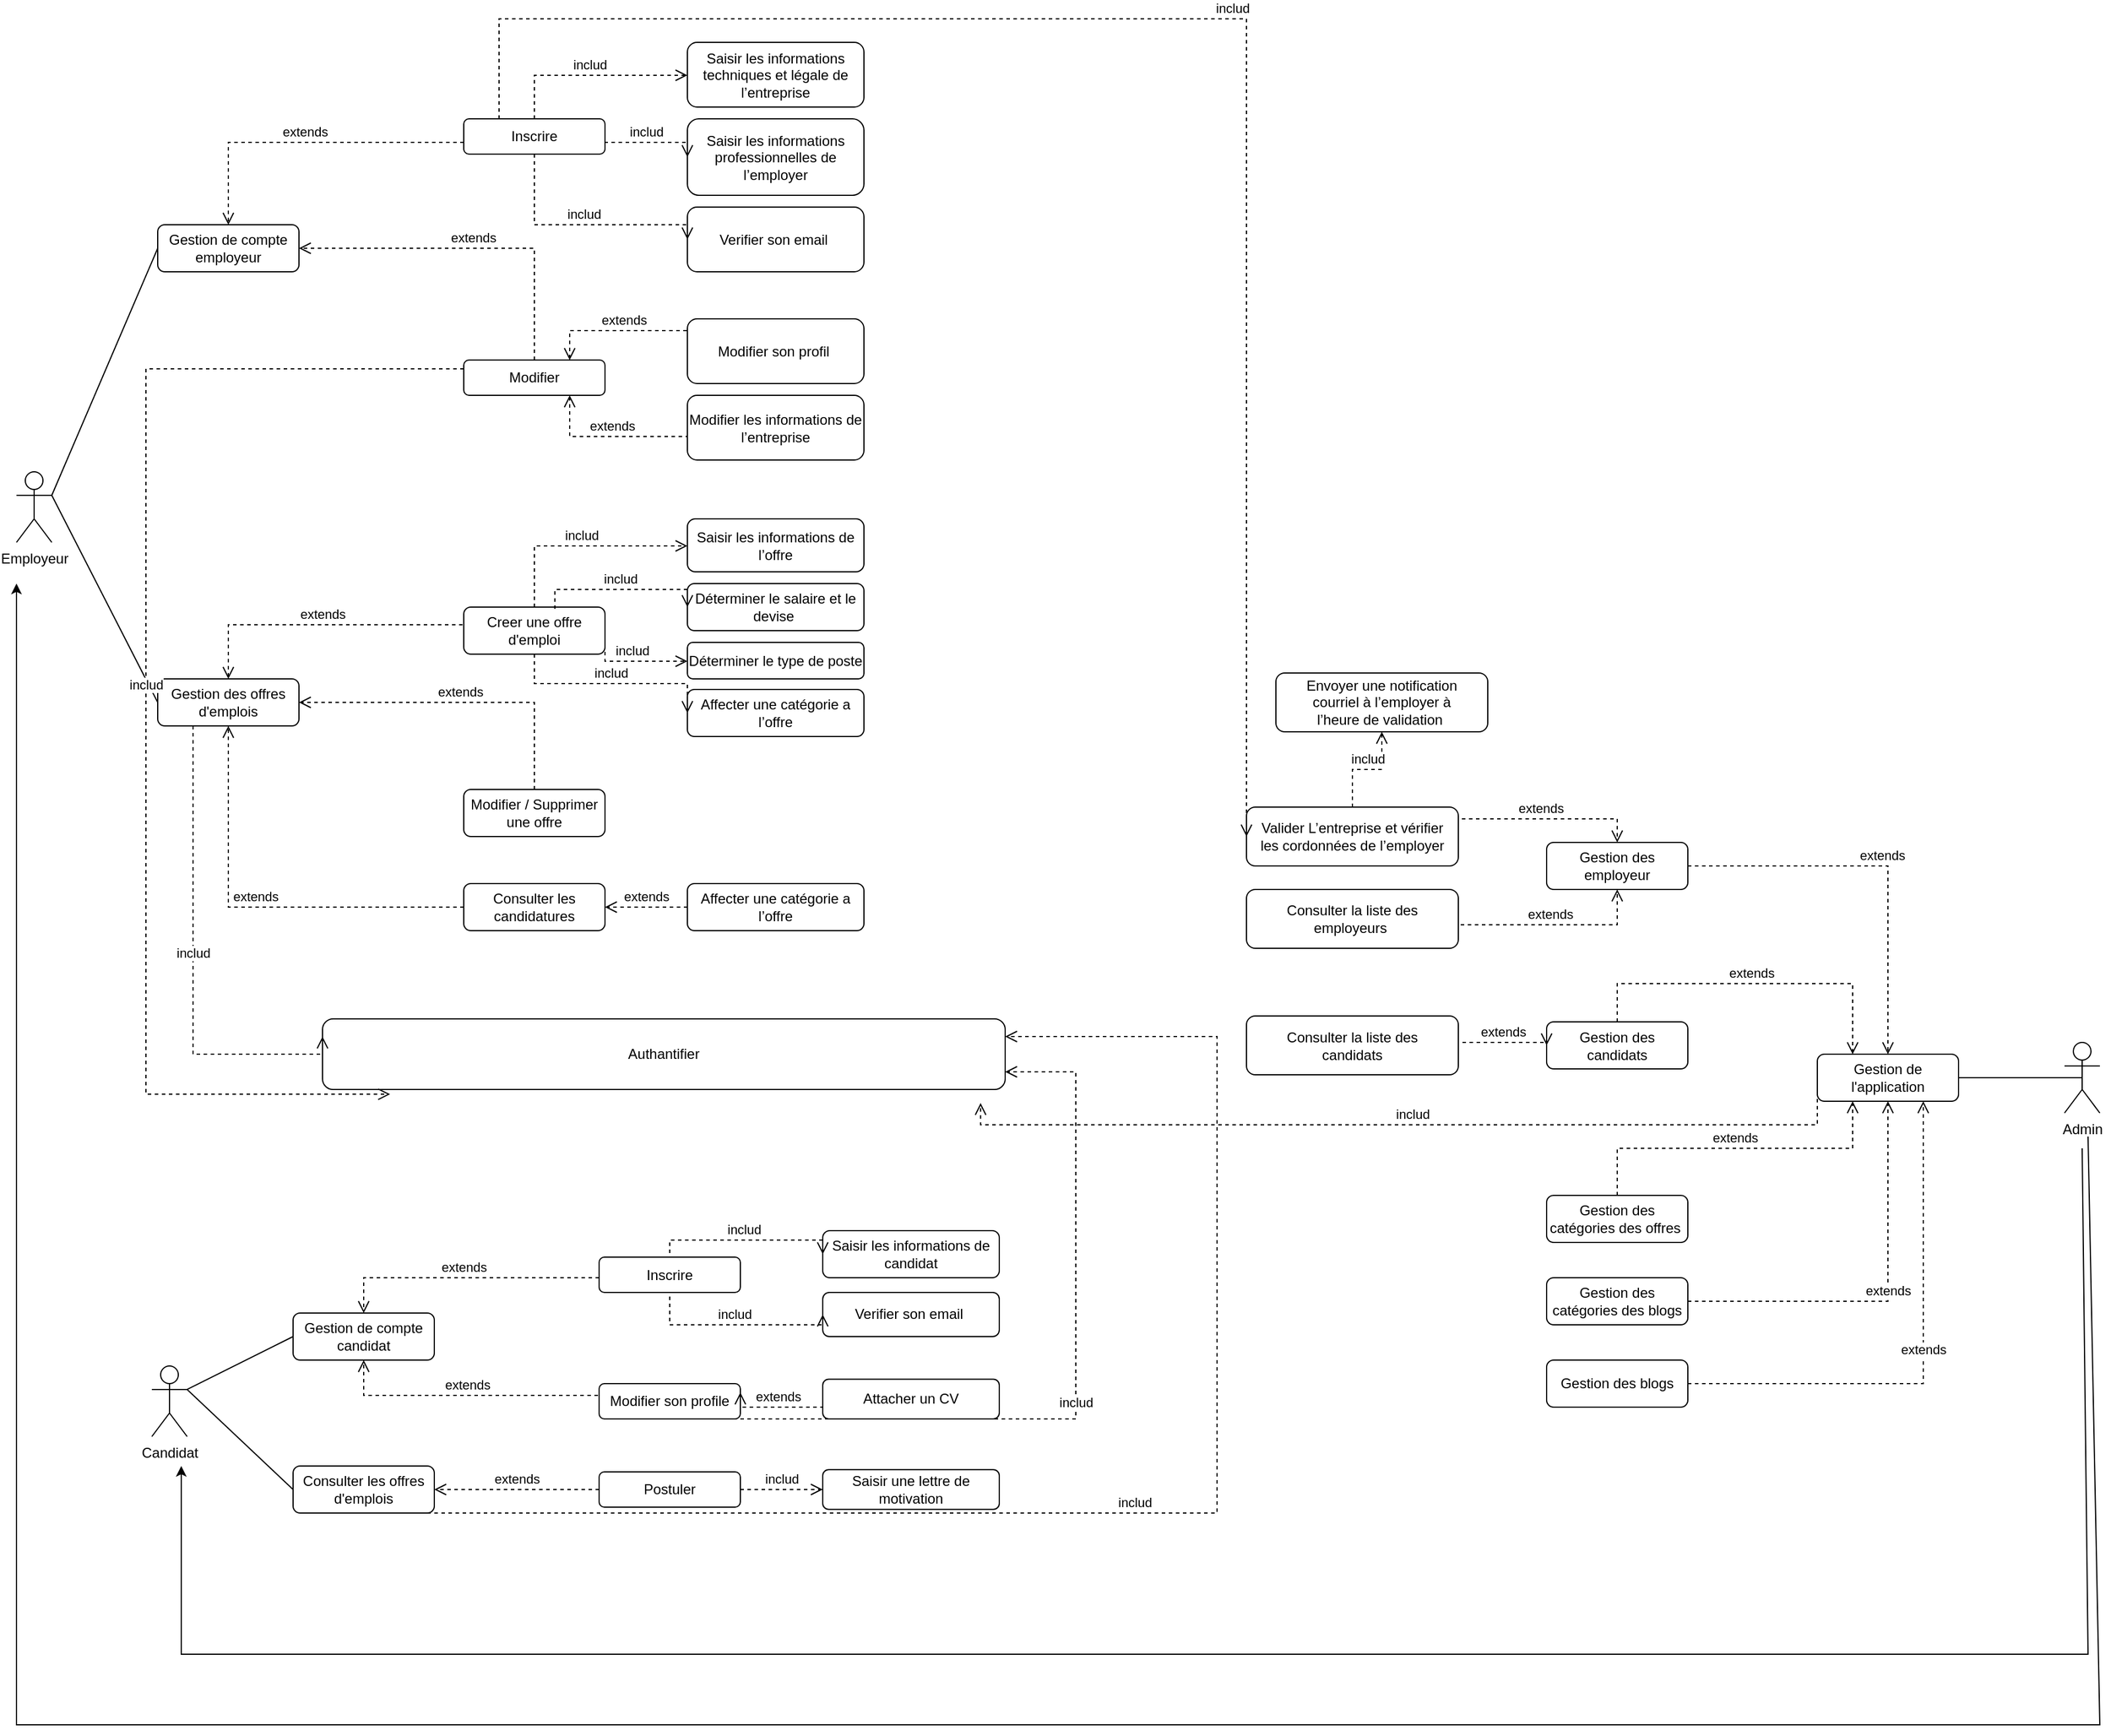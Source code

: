 <mxfile version="21.1.2" type="device">
  <diagram name="Page-1" id="ds5AEwxgpSpcmCygQ6wh">
    <mxGraphModel dx="3475" dy="1573" grid="1" gridSize="10" guides="1" tooltips="1" connect="1" arrows="1" fold="1" page="1" pageScale="1" pageWidth="850" pageHeight="1100" math="0" shadow="0">
      <root>
        <mxCell id="0" />
        <mxCell id="1" parent="0" />
        <mxCell id="ctpqW6RR7XRs9QMeQwGN-1" value="Employeur&lt;br&gt;" style="shape=umlActor;verticalLabelPosition=bottom;verticalAlign=top;html=1;outlineConnect=0;" vertex="1" parent="1">
          <mxGeometry x="-50" y="415" width="30" height="60" as="geometry" />
        </mxCell>
        <mxCell id="ctpqW6RR7XRs9QMeQwGN-5" value="Saisir les informations &lt;br/&gt;techniques et légale de &lt;br/&gt;l’entreprise" style="rounded=1;whiteSpace=wrap;html=1;" vertex="1" parent="1">
          <mxGeometry x="520" y="50" width="150" height="55" as="geometry" />
        </mxCell>
        <mxCell id="ctpqW6RR7XRs9QMeQwGN-6" value="Saisir les informations &lt;br/&gt;professionnelles de l’employer" style="rounded=1;whiteSpace=wrap;html=1;" vertex="1" parent="1">
          <mxGeometry x="520" y="115" width="150" height="65" as="geometry" />
        </mxCell>
        <mxCell id="ctpqW6RR7XRs9QMeQwGN-7" value="Verifier son email&amp;nbsp;" style="rounded=1;whiteSpace=wrap;html=1;" vertex="1" parent="1">
          <mxGeometry x="520" y="190" width="150" height="55" as="geometry" />
        </mxCell>
        <mxCell id="ctpqW6RR7XRs9QMeQwGN-8" value="Creer une offre d&#39;emploi" style="rounded=1;whiteSpace=wrap;html=1;" vertex="1" parent="1">
          <mxGeometry x="330" y="530" width="120" height="40" as="geometry" />
        </mxCell>
        <mxCell id="ctpqW6RR7XRs9QMeQwGN-9" value="Gestion de compte employeur" style="rounded=1;whiteSpace=wrap;html=1;" vertex="1" parent="1">
          <mxGeometry x="70" y="205" width="120" height="40" as="geometry" />
        </mxCell>
        <mxCell id="ctpqW6RR7XRs9QMeQwGN-10" value="Modifier son profil&amp;nbsp;" style="rounded=1;whiteSpace=wrap;html=1;" vertex="1" parent="1">
          <mxGeometry x="520" y="285" width="150" height="55" as="geometry" />
        </mxCell>
        <mxCell id="ctpqW6RR7XRs9QMeQwGN-11" value="Modifier les informations de &lt;br/&gt;l’entreprise" style="rounded=1;whiteSpace=wrap;html=1;" vertex="1" parent="1">
          <mxGeometry x="520" y="350" width="150" height="55" as="geometry" />
        </mxCell>
        <mxCell id="ctpqW6RR7XRs9QMeQwGN-12" value="Saisir les informations de &lt;br/&gt;l’offre" style="rounded=1;whiteSpace=wrap;html=1;" vertex="1" parent="1">
          <mxGeometry x="520" y="455" width="150" height="45" as="geometry" />
        </mxCell>
        <mxCell id="ctpqW6RR7XRs9QMeQwGN-13" value="Déterminer le salaire et le &lt;br/&gt;devise&amp;nbsp;" style="rounded=1;whiteSpace=wrap;html=1;" vertex="1" parent="1">
          <mxGeometry x="520" y="510" width="150" height="40" as="geometry" />
        </mxCell>
        <mxCell id="ctpqW6RR7XRs9QMeQwGN-14" value="Déterminer le type de poste" style="rounded=1;whiteSpace=wrap;html=1;" vertex="1" parent="1">
          <mxGeometry x="520" y="560" width="150" height="31" as="geometry" />
        </mxCell>
        <mxCell id="ctpqW6RR7XRs9QMeQwGN-15" value="Affecter une catégorie a l’offre" style="rounded=1;whiteSpace=wrap;html=1;" vertex="1" parent="1">
          <mxGeometry x="520" y="600" width="150" height="40" as="geometry" />
        </mxCell>
        <mxCell id="ctpqW6RR7XRs9QMeQwGN-17" value="Modifier / Supprimer une offre" style="rounded=1;whiteSpace=wrap;html=1;" vertex="1" parent="1">
          <mxGeometry x="330" y="685" width="120" height="40" as="geometry" />
        </mxCell>
        <mxCell id="ctpqW6RR7XRs9QMeQwGN-20" value="Modifier" style="rounded=1;whiteSpace=wrap;html=1;" vertex="1" parent="1">
          <mxGeometry x="330" y="320" width="120" height="30" as="geometry" />
        </mxCell>
        <mxCell id="ctpqW6RR7XRs9QMeQwGN-22" value="Gestion des offres d&#39;emplois" style="rounded=1;whiteSpace=wrap;html=1;" vertex="1" parent="1">
          <mxGeometry x="70" y="591" width="120" height="40" as="geometry" />
        </mxCell>
        <mxCell id="ctpqW6RR7XRs9QMeQwGN-23" value="Consulter les candidatures" style="rounded=1;whiteSpace=wrap;html=1;" vertex="1" parent="1">
          <mxGeometry x="330" y="765" width="120" height="40" as="geometry" />
        </mxCell>
        <mxCell id="ctpqW6RR7XRs9QMeQwGN-24" value="Affecter une catégorie a l’offre" style="rounded=1;whiteSpace=wrap;html=1;" vertex="1" parent="1">
          <mxGeometry x="520" y="765" width="150" height="40" as="geometry" />
        </mxCell>
        <mxCell id="ctpqW6RR7XRs9QMeQwGN-25" value="extends" style="html=1;verticalAlign=bottom;endArrow=open;dashed=1;endSize=8;edgeStyle=elbowEdgeStyle;elbow=vertical;curved=0;rounded=0;exitX=0;exitY=0.5;exitDx=0;exitDy=0;entryX=0.5;entryY=0;entryDx=0;entryDy=0;" edge="1" parent="1" target="ctpqW6RR7XRs9QMeQwGN-9">
          <mxGeometry relative="1" as="geometry">
            <mxPoint x="330.0" y="135" as="sourcePoint" />
            <mxPoint x="200" y="215.43" as="targetPoint" />
            <Array as="points">
              <mxPoint x="260" y="135" />
            </Array>
          </mxGeometry>
        </mxCell>
        <mxCell id="ctpqW6RR7XRs9QMeQwGN-26" value="extends" style="html=1;verticalAlign=bottom;endArrow=open;dashed=1;endSize=8;edgeStyle=elbowEdgeStyle;elbow=vertical;curved=0;rounded=0;exitX=0.5;exitY=0;exitDx=0;exitDy=0;entryX=1;entryY=0.5;entryDx=0;entryDy=0;" edge="1" parent="1" source="ctpqW6RR7XRs9QMeQwGN-20" target="ctpqW6RR7XRs9QMeQwGN-9">
          <mxGeometry relative="1" as="geometry">
            <mxPoint x="340" y="145" as="sourcePoint" />
            <mxPoint x="140" y="215" as="targetPoint" />
            <Array as="points">
              <mxPoint x="300" y="225" />
            </Array>
          </mxGeometry>
        </mxCell>
        <mxCell id="ctpqW6RR7XRs9QMeQwGN-27" value="includ&lt;br&gt;" style="html=1;verticalAlign=bottom;endArrow=open;dashed=1;endSize=8;edgeStyle=elbowEdgeStyle;elbow=vertical;curved=0;rounded=0;exitX=0.5;exitY=0;exitDx=0;exitDy=0;entryX=0;entryY=0.5;entryDx=0;entryDy=0;" edge="1" parent="1" source="ctpqW6RR7XRs9QMeQwGN-57" target="ctpqW6RR7XRs9QMeQwGN-5">
          <mxGeometry relative="1" as="geometry">
            <mxPoint x="620.0" y="135" as="sourcePoint" />
            <mxPoint x="370" y="230" as="targetPoint" />
            <Array as="points">
              <mxPoint x="650" y="78" />
            </Array>
          </mxGeometry>
        </mxCell>
        <mxCell id="ctpqW6RR7XRs9QMeQwGN-28" value="includ&lt;br&gt;" style="html=1;verticalAlign=bottom;endArrow=open;dashed=1;endSize=8;edgeStyle=elbowEdgeStyle;elbow=vertical;curved=0;rounded=0;entryX=0;entryY=0.5;entryDx=0;entryDy=0;exitX=1;exitY=0.25;exitDx=0;exitDy=0;" edge="1" parent="1" source="ctpqW6RR7XRs9QMeQwGN-57" target="ctpqW6RR7XRs9QMeQwGN-6">
          <mxGeometry relative="1" as="geometry">
            <mxPoint x="670" y="148" as="sourcePoint" />
            <mxPoint x="760" y="88" as="targetPoint" />
            <Array as="points" />
          </mxGeometry>
        </mxCell>
        <mxCell id="ctpqW6RR7XRs9QMeQwGN-29" value="includ&lt;br&gt;" style="html=1;verticalAlign=bottom;endArrow=open;dashed=1;endSize=8;edgeStyle=elbowEdgeStyle;elbow=vertical;curved=0;rounded=0;entryX=0;entryY=0.5;entryDx=0;entryDy=0;exitX=0.5;exitY=1;exitDx=0;exitDy=0;" edge="1" parent="1" source="ctpqW6RR7XRs9QMeQwGN-57" target="ctpqW6RR7XRs9QMeQwGN-7">
          <mxGeometry relative="1" as="geometry">
            <mxPoint x="620" y="170" as="sourcePoint" />
            <mxPoint x="760" y="158" as="targetPoint" />
            <Array as="points">
              <mxPoint x="570" y="205" />
            </Array>
          </mxGeometry>
        </mxCell>
        <mxCell id="ctpqW6RR7XRs9QMeQwGN-30" value="extends" style="html=1;verticalAlign=bottom;endArrow=open;dashed=1;endSize=8;edgeStyle=elbowEdgeStyle;elbow=vertical;curved=0;rounded=0;exitX=0;exitY=0.5;exitDx=0;exitDy=0;entryX=0.75;entryY=0;entryDx=0;entryDy=0;" edge="1" parent="1" source="ctpqW6RR7XRs9QMeQwGN-10" target="ctpqW6RR7XRs9QMeQwGN-20">
          <mxGeometry relative="1" as="geometry">
            <mxPoint x="340" y="145" as="sourcePoint" />
            <mxPoint x="140" y="215" as="targetPoint" />
            <Array as="points">
              <mxPoint x="470" y="295" />
            </Array>
          </mxGeometry>
        </mxCell>
        <mxCell id="ctpqW6RR7XRs9QMeQwGN-31" value="extends" style="html=1;verticalAlign=bottom;endArrow=open;dashed=1;endSize=8;edgeStyle=elbowEdgeStyle;elbow=vertical;curved=0;rounded=0;exitX=0;exitY=0.5;exitDx=0;exitDy=0;entryX=0.75;entryY=1;entryDx=0;entryDy=0;" edge="1" parent="1" source="ctpqW6RR7XRs9QMeQwGN-11" target="ctpqW6RR7XRs9QMeQwGN-20">
          <mxGeometry relative="1" as="geometry">
            <mxPoint x="530" y="323" as="sourcePoint" />
            <mxPoint x="460" y="338" as="targetPoint" />
            <Array as="points">
              <mxPoint x="490" y="385" />
            </Array>
          </mxGeometry>
        </mxCell>
        <mxCell id="ctpqW6RR7XRs9QMeQwGN-32" value="extends" style="html=1;verticalAlign=bottom;endArrow=open;dashed=1;endSize=8;edgeStyle=elbowEdgeStyle;elbow=vertical;curved=0;rounded=0;exitX=0;exitY=0.5;exitDx=0;exitDy=0;entryX=0.5;entryY=0;entryDx=0;entryDy=0;" edge="1" parent="1" source="ctpqW6RR7XRs9QMeQwGN-8" target="ctpqW6RR7XRs9QMeQwGN-22">
          <mxGeometry relative="1" as="geometry">
            <mxPoint x="340" y="145" as="sourcePoint" />
            <mxPoint x="140" y="215" as="targetPoint" />
            <Array as="points">
              <mxPoint x="270" y="545" />
            </Array>
          </mxGeometry>
        </mxCell>
        <mxCell id="ctpqW6RR7XRs9QMeQwGN-34" value="extends" style="html=1;verticalAlign=bottom;endArrow=open;dashed=1;endSize=8;edgeStyle=elbowEdgeStyle;elbow=vertical;curved=0;rounded=0;exitX=0.5;exitY=0;exitDx=0;exitDy=0;entryX=1;entryY=0.5;entryDx=0;entryDy=0;" edge="1" parent="1" source="ctpqW6RR7XRs9QMeQwGN-17" target="ctpqW6RR7XRs9QMeQwGN-22">
          <mxGeometry relative="1" as="geometry">
            <mxPoint x="340" y="560" as="sourcePoint" />
            <mxPoint x="140" y="601" as="targetPoint" />
            <Array as="points">
              <mxPoint x="260" y="611" />
            </Array>
          </mxGeometry>
        </mxCell>
        <mxCell id="ctpqW6RR7XRs9QMeQwGN-35" value="extends" style="html=1;verticalAlign=bottom;endArrow=open;dashed=1;endSize=8;edgeStyle=elbowEdgeStyle;elbow=vertical;curved=0;rounded=0;exitX=0;exitY=0.5;exitDx=0;exitDy=0;entryX=0.5;entryY=1;entryDx=0;entryDy=0;" edge="1" parent="1" source="ctpqW6RR7XRs9QMeQwGN-23" target="ctpqW6RR7XRs9QMeQwGN-22">
          <mxGeometry relative="1" as="geometry">
            <mxPoint x="350" y="570" as="sourcePoint" />
            <mxPoint x="150" y="611" as="targetPoint" />
            <Array as="points">
              <mxPoint x="240" y="785" />
            </Array>
          </mxGeometry>
        </mxCell>
        <mxCell id="ctpqW6RR7XRs9QMeQwGN-36" value="includ&lt;br&gt;" style="html=1;verticalAlign=bottom;endArrow=open;dashed=1;endSize=8;edgeStyle=elbowEdgeStyle;elbow=vertical;curved=0;rounded=0;exitX=0.5;exitY=0;exitDx=0;exitDy=0;entryX=0;entryY=0.5;entryDx=0;entryDy=0;" edge="1" parent="1" source="ctpqW6RR7XRs9QMeQwGN-8" target="ctpqW6RR7XRs9QMeQwGN-12">
          <mxGeometry relative="1" as="geometry">
            <mxPoint x="400" y="130" as="sourcePoint" />
            <mxPoint x="530" y="73" as="targetPoint" />
            <Array as="points">
              <mxPoint x="470" y="478" />
            </Array>
          </mxGeometry>
        </mxCell>
        <mxCell id="ctpqW6RR7XRs9QMeQwGN-37" value="includ&lt;br&gt;" style="html=1;verticalAlign=bottom;endArrow=open;dashed=1;endSize=8;edgeStyle=elbowEdgeStyle;elbow=vertical;curved=0;rounded=0;exitX=0.645;exitY=0.036;exitDx=0;exitDy=0;entryX=0;entryY=0.5;entryDx=0;entryDy=0;exitPerimeter=0;" edge="1" parent="1" source="ctpqW6RR7XRs9QMeQwGN-8" target="ctpqW6RR7XRs9QMeQwGN-13">
          <mxGeometry relative="1" as="geometry">
            <mxPoint x="400" y="540" as="sourcePoint" />
            <mxPoint x="530" y="488" as="targetPoint" />
            <Array as="points">
              <mxPoint x="470" y="515" />
            </Array>
          </mxGeometry>
        </mxCell>
        <mxCell id="ctpqW6RR7XRs9QMeQwGN-38" value="includ&lt;br&gt;" style="html=1;verticalAlign=bottom;endArrow=open;dashed=1;endSize=8;edgeStyle=elbowEdgeStyle;elbow=vertical;curved=0;rounded=0;exitX=1;exitY=0.5;exitDx=0;exitDy=0;entryX=0;entryY=0.5;entryDx=0;entryDy=0;" edge="1" parent="1" source="ctpqW6RR7XRs9QMeQwGN-8" target="ctpqW6RR7XRs9QMeQwGN-14">
          <mxGeometry relative="1" as="geometry">
            <mxPoint x="410" y="550" as="sourcePoint" />
            <mxPoint x="540" y="498" as="targetPoint" />
            <Array as="points">
              <mxPoint x="480" y="576" />
            </Array>
          </mxGeometry>
        </mxCell>
        <mxCell id="ctpqW6RR7XRs9QMeQwGN-39" value="includ&lt;br&gt;" style="html=1;verticalAlign=bottom;endArrow=open;dashed=1;endSize=8;edgeStyle=elbowEdgeStyle;elbow=vertical;curved=0;rounded=0;exitX=0.5;exitY=1;exitDx=0;exitDy=0;entryX=0;entryY=0.5;entryDx=0;entryDy=0;" edge="1" parent="1" source="ctpqW6RR7XRs9QMeQwGN-8" target="ctpqW6RR7XRs9QMeQwGN-15">
          <mxGeometry relative="1" as="geometry">
            <mxPoint x="420" y="560" as="sourcePoint" />
            <mxPoint x="550" y="508" as="targetPoint" />
            <Array as="points">
              <mxPoint x="460" y="595" />
            </Array>
          </mxGeometry>
        </mxCell>
        <mxCell id="ctpqW6RR7XRs9QMeQwGN-40" value="extends" style="html=1;verticalAlign=bottom;endArrow=open;dashed=1;endSize=8;edgeStyle=elbowEdgeStyle;elbow=vertical;curved=0;rounded=0;exitX=0;exitY=0.5;exitDx=0;exitDy=0;entryX=1;entryY=0.5;entryDx=0;entryDy=0;" edge="1" parent="1" source="ctpqW6RR7XRs9QMeQwGN-24" target="ctpqW6RR7XRs9QMeQwGN-23">
          <mxGeometry relative="1" as="geometry">
            <mxPoint x="340" y="795" as="sourcePoint" />
            <mxPoint x="140" y="641" as="targetPoint" />
            <Array as="points" />
          </mxGeometry>
        </mxCell>
        <mxCell id="ctpqW6RR7XRs9QMeQwGN-43" value="" style="endArrow=none;html=1;rounded=0;entryX=0;entryY=0.5;entryDx=0;entryDy=0;" edge="1" parent="1" target="ctpqW6RR7XRs9QMeQwGN-9">
          <mxGeometry width="50" height="50" relative="1" as="geometry">
            <mxPoint x="-20" y="435" as="sourcePoint" />
            <mxPoint x="260" y="425" as="targetPoint" />
          </mxGeometry>
        </mxCell>
        <mxCell id="ctpqW6RR7XRs9QMeQwGN-44" value="" style="endArrow=none;html=1;rounded=0;entryX=0;entryY=0.5;entryDx=0;entryDy=0;exitX=1;exitY=0.333;exitDx=0;exitDy=0;exitPerimeter=0;" edge="1" parent="1" source="ctpqW6RR7XRs9QMeQwGN-1" target="ctpqW6RR7XRs9QMeQwGN-22">
          <mxGeometry width="50" height="50" relative="1" as="geometry">
            <mxPoint x="-10" y="368" as="sourcePoint" />
            <mxPoint x="80" y="235" as="targetPoint" />
          </mxGeometry>
        </mxCell>
        <mxCell id="ctpqW6RR7XRs9QMeQwGN-45" value="Candidat" style="shape=umlActor;verticalLabelPosition=bottom;verticalAlign=top;html=1;outlineConnect=0;" vertex="1" parent="1">
          <mxGeometry x="65" y="1175" width="30" height="60" as="geometry" />
        </mxCell>
        <mxCell id="ctpqW6RR7XRs9QMeQwGN-48" value="Saisir les informations de &lt;br/&gt;candidat" style="rounded=1;whiteSpace=wrap;html=1;" vertex="1" parent="1">
          <mxGeometry x="635" y="1060" width="150" height="40" as="geometry" />
        </mxCell>
        <mxCell id="ctpqW6RR7XRs9QMeQwGN-50" value="Verifier son email&amp;nbsp;" style="rounded=1;whiteSpace=wrap;html=1;" vertex="1" parent="1">
          <mxGeometry x="635" y="1112.5" width="150" height="37.5" as="geometry" />
        </mxCell>
        <mxCell id="ctpqW6RR7XRs9QMeQwGN-51" value="Gestion de compte candidat" style="rounded=1;whiteSpace=wrap;html=1;" vertex="1" parent="1">
          <mxGeometry x="185" y="1130" width="120" height="40" as="geometry" />
        </mxCell>
        <mxCell id="ctpqW6RR7XRs9QMeQwGN-52" value="extends" style="html=1;verticalAlign=bottom;endArrow=open;dashed=1;endSize=8;edgeStyle=elbowEdgeStyle;elbow=vertical;curved=0;rounded=0;exitX=0;exitY=0.5;exitDx=0;exitDy=0;entryX=0.5;entryY=0;entryDx=0;entryDy=0;" edge="1" parent="1" target="ctpqW6RR7XRs9QMeQwGN-51">
          <mxGeometry relative="1" as="geometry">
            <mxPoint x="445" y="1100" as="sourcePoint" />
            <mxPoint x="315" y="1180.43" as="targetPoint" />
            <Array as="points">
              <mxPoint x="375" y="1100" />
            </Array>
          </mxGeometry>
        </mxCell>
        <mxCell id="ctpqW6RR7XRs9QMeQwGN-53" value="includ&lt;br&gt;" style="html=1;verticalAlign=bottom;endArrow=open;dashed=1;endSize=8;edgeStyle=elbowEdgeStyle;elbow=vertical;curved=0;rounded=0;exitX=0.5;exitY=0;exitDx=0;exitDy=0;entryX=0;entryY=0.5;entryDx=0;entryDy=0;" edge="1" parent="1" target="ctpqW6RR7XRs9QMeQwGN-48">
          <mxGeometry relative="1" as="geometry">
            <mxPoint x="505" y="1085" as="sourcePoint" />
            <mxPoint x="255" y="1180" as="targetPoint" />
            <Array as="points">
              <mxPoint x="565" y="1068" />
            </Array>
          </mxGeometry>
        </mxCell>
        <mxCell id="ctpqW6RR7XRs9QMeQwGN-55" value="includ&lt;br&gt;" style="html=1;verticalAlign=bottom;endArrow=open;dashed=1;endSize=8;edgeStyle=elbowEdgeStyle;elbow=vertical;curved=0;rounded=0;entryX=0;entryY=0.5;entryDx=0;entryDy=0;" edge="1" parent="1" target="ctpqW6RR7XRs9QMeQwGN-50">
          <mxGeometry relative="1" as="geometry">
            <mxPoint x="505" y="1110" as="sourcePoint" />
            <mxPoint x="645" y="1108" as="targetPoint" />
            <Array as="points">
              <mxPoint x="575" y="1140" />
            </Array>
          </mxGeometry>
        </mxCell>
        <mxCell id="ctpqW6RR7XRs9QMeQwGN-57" value="Inscrire" style="rounded=1;whiteSpace=wrap;html=1;" vertex="1" parent="1">
          <mxGeometry x="330" y="115" width="120" height="30" as="geometry" />
        </mxCell>
        <mxCell id="ctpqW6RR7XRs9QMeQwGN-58" value="Inscrire" style="rounded=1;whiteSpace=wrap;html=1;" vertex="1" parent="1">
          <mxGeometry x="445" y="1082.5" width="120" height="30" as="geometry" />
        </mxCell>
        <mxCell id="ctpqW6RR7XRs9QMeQwGN-59" value="Modifier son profile" style="rounded=1;whiteSpace=wrap;html=1;" vertex="1" parent="1">
          <mxGeometry x="445" y="1190" width="120" height="30" as="geometry" />
        </mxCell>
        <mxCell id="ctpqW6RR7XRs9QMeQwGN-60" value="extends" style="html=1;verticalAlign=bottom;endArrow=open;dashed=1;endSize=8;edgeStyle=elbowEdgeStyle;elbow=vertical;curved=0;rounded=0;exitX=0;exitY=0.5;exitDx=0;exitDy=0;entryX=0.5;entryY=1;entryDx=0;entryDy=0;" edge="1" parent="1" source="ctpqW6RR7XRs9QMeQwGN-59" target="ctpqW6RR7XRs9QMeQwGN-51">
          <mxGeometry relative="1" as="geometry">
            <mxPoint x="455" y="1110" as="sourcePoint" />
            <mxPoint x="255" y="1140" as="targetPoint" />
            <Array as="points">
              <mxPoint x="345" y="1200" />
            </Array>
          </mxGeometry>
        </mxCell>
        <mxCell id="ctpqW6RR7XRs9QMeQwGN-61" value="Attacher un CV" style="rounded=1;whiteSpace=wrap;html=1;" vertex="1" parent="1">
          <mxGeometry x="635" y="1186.25" width="150" height="33.75" as="geometry" />
        </mxCell>
        <mxCell id="ctpqW6RR7XRs9QMeQwGN-62" value="extends" style="html=1;verticalAlign=bottom;endArrow=open;dashed=1;endSize=8;edgeStyle=elbowEdgeStyle;elbow=vertical;curved=0;rounded=0;exitX=0;exitY=0.5;exitDx=0;exitDy=0;entryX=1;entryY=0.25;entryDx=0;entryDy=0;" edge="1" parent="1" source="ctpqW6RR7XRs9QMeQwGN-61" target="ctpqW6RR7XRs9QMeQwGN-59">
          <mxGeometry relative="1" as="geometry">
            <mxPoint x="645" y="880" as="sourcePoint" />
            <mxPoint x="575" y="880" as="targetPoint" />
            <Array as="points">
              <mxPoint x="595" y="1210" />
            </Array>
          </mxGeometry>
        </mxCell>
        <mxCell id="ctpqW6RR7XRs9QMeQwGN-64" value="Consulter les offres d&#39;emplois" style="rounded=1;whiteSpace=wrap;html=1;" vertex="1" parent="1">
          <mxGeometry x="185" y="1260" width="120" height="40" as="geometry" />
        </mxCell>
        <mxCell id="ctpqW6RR7XRs9QMeQwGN-65" value="Postuler" style="rounded=1;whiteSpace=wrap;html=1;" vertex="1" parent="1">
          <mxGeometry x="445" y="1265" width="120" height="30" as="geometry" />
        </mxCell>
        <mxCell id="ctpqW6RR7XRs9QMeQwGN-66" value="Saisir une lettre de motivation" style="rounded=1;whiteSpace=wrap;html=1;" vertex="1" parent="1">
          <mxGeometry x="635" y="1263.13" width="150" height="33.75" as="geometry" />
        </mxCell>
        <mxCell id="ctpqW6RR7XRs9QMeQwGN-67" value="extends" style="html=1;verticalAlign=bottom;endArrow=open;dashed=1;endSize=8;edgeStyle=elbowEdgeStyle;elbow=vertical;curved=0;rounded=0;exitX=0;exitY=0.5;exitDx=0;exitDy=0;entryX=1;entryY=0.5;entryDx=0;entryDy=0;" edge="1" parent="1" source="ctpqW6RR7XRs9QMeQwGN-65" target="ctpqW6RR7XRs9QMeQwGN-64">
          <mxGeometry relative="1" as="geometry">
            <mxPoint x="455" y="1215" as="sourcePoint" />
            <mxPoint x="255" y="1180" as="targetPoint" />
            <Array as="points">
              <mxPoint x="375" y="1280" />
            </Array>
          </mxGeometry>
        </mxCell>
        <mxCell id="ctpqW6RR7XRs9QMeQwGN-68" value="includ&lt;br&gt;" style="html=1;verticalAlign=bottom;endArrow=open;dashed=1;endSize=8;edgeStyle=elbowEdgeStyle;elbow=vertical;curved=0;rounded=0;entryX=0;entryY=0.5;entryDx=0;entryDy=0;exitX=1;exitY=0.5;exitDx=0;exitDy=0;" edge="1" parent="1" source="ctpqW6RR7XRs9QMeQwGN-65" target="ctpqW6RR7XRs9QMeQwGN-66">
          <mxGeometry relative="1" as="geometry">
            <mxPoint x="515" y="1120" as="sourcePoint" />
            <mxPoint x="645" y="1141" as="targetPoint" />
            <Array as="points">
              <mxPoint x="605" y="1280" />
            </Array>
          </mxGeometry>
        </mxCell>
        <mxCell id="ctpqW6RR7XRs9QMeQwGN-69" value="" style="endArrow=none;html=1;rounded=0;exitX=1;exitY=0.333;exitDx=0;exitDy=0;exitPerimeter=0;entryX=0;entryY=0.5;entryDx=0;entryDy=0;" edge="1" parent="1" source="ctpqW6RR7XRs9QMeQwGN-45" target="ctpqW6RR7XRs9QMeQwGN-51">
          <mxGeometry width="50" height="50" relative="1" as="geometry">
            <mxPoint x="325" y="1010" as="sourcePoint" />
            <mxPoint x="375" y="960" as="targetPoint" />
          </mxGeometry>
        </mxCell>
        <mxCell id="ctpqW6RR7XRs9QMeQwGN-70" value="" style="endArrow=none;html=1;rounded=0;entryX=0;entryY=0.5;entryDx=0;entryDy=0;exitX=1;exitY=0.333;exitDx=0;exitDy=0;exitPerimeter=0;" edge="1" parent="1" source="ctpqW6RR7XRs9QMeQwGN-45" target="ctpqW6RR7XRs9QMeQwGN-64">
          <mxGeometry width="50" height="50" relative="1" as="geometry">
            <mxPoint x="95" y="1200" as="sourcePoint" />
            <mxPoint x="195" y="1160" as="targetPoint" />
          </mxGeometry>
        </mxCell>
        <mxCell id="ctpqW6RR7XRs9QMeQwGN-76" value="Admin" style="shape=umlActor;verticalLabelPosition=bottom;verticalAlign=top;html=1;outlineConnect=0;" vertex="1" parent="1">
          <mxGeometry x="1690" y="900" width="30" height="60" as="geometry" />
        </mxCell>
        <mxCell id="ctpqW6RR7XRs9QMeQwGN-78" value="Valider L’entreprise et vérifier&lt;br style=&quot;border-color: var(--border-color);&quot;&gt;les cordonnées de l’employer" style="rounded=1;whiteSpace=wrap;html=1;" vertex="1" parent="1">
          <mxGeometry x="995" y="700" width="180" height="50" as="geometry" />
        </mxCell>
        <mxCell id="ctpqW6RR7XRs9QMeQwGN-81" value="Envoyer une notification &lt;br/&gt;courriel à l’employer à &lt;br/&gt;l’heure de validation&amp;nbsp;" style="rounded=1;whiteSpace=wrap;html=1;" vertex="1" parent="1">
          <mxGeometry x="1020" y="586" width="180" height="50" as="geometry" />
        </mxCell>
        <mxCell id="ctpqW6RR7XRs9QMeQwGN-82" value="Consulter la liste des &lt;br/&gt;employeurs&amp;nbsp;" style="rounded=1;whiteSpace=wrap;html=1;" vertex="1" parent="1">
          <mxGeometry x="995" y="770" width="180" height="50" as="geometry" />
        </mxCell>
        <mxCell id="ctpqW6RR7XRs9QMeQwGN-83" value="Gestion des employeur" style="rounded=1;whiteSpace=wrap;html=1;" vertex="1" parent="1">
          <mxGeometry x="1250" y="730" width="120" height="40" as="geometry" />
        </mxCell>
        <mxCell id="ctpqW6RR7XRs9QMeQwGN-84" value="Gestion des candidats" style="rounded=1;whiteSpace=wrap;html=1;" vertex="1" parent="1">
          <mxGeometry x="1250" y="882.5" width="120" height="40" as="geometry" />
        </mxCell>
        <mxCell id="ctpqW6RR7XRs9QMeQwGN-85" value="Consulter la liste des &lt;br&gt;candidats" style="rounded=1;whiteSpace=wrap;html=1;" vertex="1" parent="1">
          <mxGeometry x="995" y="877.5" width="180" height="50" as="geometry" />
        </mxCell>
        <mxCell id="ctpqW6RR7XRs9QMeQwGN-86" value="Gestion des catégories des offres&amp;nbsp;" style="rounded=1;whiteSpace=wrap;html=1;" vertex="1" parent="1">
          <mxGeometry x="1250" y="1030" width="120" height="40" as="geometry" />
        </mxCell>
        <mxCell id="ctpqW6RR7XRs9QMeQwGN-87" value="Gestion des catégories des blogs" style="rounded=1;whiteSpace=wrap;html=1;" vertex="1" parent="1">
          <mxGeometry x="1250" y="1100" width="120" height="40" as="geometry" />
        </mxCell>
        <mxCell id="ctpqW6RR7XRs9QMeQwGN-88" value="Gestion des blogs" style="rounded=1;whiteSpace=wrap;html=1;" vertex="1" parent="1">
          <mxGeometry x="1250" y="1170" width="120" height="40" as="geometry" />
        </mxCell>
        <mxCell id="ctpqW6RR7XRs9QMeQwGN-94" value="Gestion de l&#39;application" style="rounded=1;whiteSpace=wrap;html=1;" vertex="1" parent="1">
          <mxGeometry x="1480" y="910" width="120" height="40" as="geometry" />
        </mxCell>
        <mxCell id="ctpqW6RR7XRs9QMeQwGN-96" value="" style="endArrow=none;html=1;rounded=0;entryX=0.5;entryY=0.5;entryDx=0;entryDy=0;entryPerimeter=0;exitX=1;exitY=0.5;exitDx=0;exitDy=0;" edge="1" parent="1" source="ctpqW6RR7XRs9QMeQwGN-94" target="ctpqW6RR7XRs9QMeQwGN-76">
          <mxGeometry width="50" height="50" relative="1" as="geometry">
            <mxPoint x="920" y="940" as="sourcePoint" />
            <mxPoint x="970" y="890" as="targetPoint" />
          </mxGeometry>
        </mxCell>
        <mxCell id="ctpqW6RR7XRs9QMeQwGN-97" value="extends" style="html=1;verticalAlign=bottom;endArrow=open;dashed=1;endSize=8;edgeStyle=elbowEdgeStyle;elbow=vertical;curved=0;rounded=0;entryX=0.5;entryY=0;entryDx=0;entryDy=0;exitX=1;exitY=0.5;exitDx=0;exitDy=0;" edge="1" parent="1" source="ctpqW6RR7XRs9QMeQwGN-83" target="ctpqW6RR7XRs9QMeQwGN-94">
          <mxGeometry relative="1" as="geometry">
            <mxPoint x="1610" y="800" as="sourcePoint" />
            <mxPoint x="1590" y="840" as="targetPoint" />
            <Array as="points">
              <mxPoint x="1480" y="750" />
              <mxPoint x="1520" y="730" />
              <mxPoint x="1580" y="760" />
              <mxPoint x="1440" y="750" />
            </Array>
          </mxGeometry>
        </mxCell>
        <mxCell id="ctpqW6RR7XRs9QMeQwGN-100" value="extends" style="html=1;verticalAlign=bottom;endArrow=open;dashed=1;endSize=8;edgeStyle=elbowEdgeStyle;elbow=vertical;curved=0;rounded=0;entryX=0.25;entryY=0;entryDx=0;entryDy=0;exitX=0.5;exitY=0;exitDx=0;exitDy=0;" edge="1" parent="1" source="ctpqW6RR7XRs9QMeQwGN-84" target="ctpqW6RR7XRs9QMeQwGN-94">
          <mxGeometry relative="1" as="geometry">
            <mxPoint x="1380" y="760" as="sourcePoint" />
            <mxPoint x="1550" y="920" as="targetPoint" />
            <Array as="points">
              <mxPoint x="1440" y="850" />
              <mxPoint x="1530" y="740" />
              <mxPoint x="1590" y="770" />
              <mxPoint x="1450" y="760" />
            </Array>
          </mxGeometry>
        </mxCell>
        <mxCell id="ctpqW6RR7XRs9QMeQwGN-101" value="extends" style="html=1;verticalAlign=bottom;endArrow=open;dashed=1;endSize=8;edgeStyle=elbowEdgeStyle;elbow=vertical;curved=0;rounded=0;entryX=0.25;entryY=1;entryDx=0;entryDy=0;exitX=0.5;exitY=0;exitDx=0;exitDy=0;" edge="1" parent="1" source="ctpqW6RR7XRs9QMeQwGN-86" target="ctpqW6RR7XRs9QMeQwGN-94">
          <mxGeometry relative="1" as="geometry">
            <mxPoint x="1320" y="943" as="sourcePoint" />
            <mxPoint x="1480" y="980" as="targetPoint" />
            <Array as="points">
              <mxPoint x="1410" y="990" />
              <mxPoint x="1540" y="800" />
              <mxPoint x="1600" y="830" />
              <mxPoint x="1460" y="820" />
            </Array>
          </mxGeometry>
        </mxCell>
        <mxCell id="ctpqW6RR7XRs9QMeQwGN-102" value="extends" style="html=1;verticalAlign=bottom;endArrow=open;dashed=1;endSize=8;edgeStyle=elbowEdgeStyle;elbow=vertical;curved=0;rounded=0;entryX=0.5;entryY=1;entryDx=0;entryDy=0;exitX=1;exitY=0.5;exitDx=0;exitDy=0;" edge="1" parent="1" source="ctpqW6RR7XRs9QMeQwGN-87" target="ctpqW6RR7XRs9QMeQwGN-94">
          <mxGeometry relative="1" as="geometry">
            <mxPoint x="1320" y="1040" as="sourcePoint" />
            <mxPoint x="1540" y="1000" as="targetPoint" />
            <Array as="points">
              <mxPoint x="1450" y="1120" />
              <mxPoint x="1550" y="810" />
              <mxPoint x="1610" y="840" />
              <mxPoint x="1470" y="830" />
            </Array>
          </mxGeometry>
        </mxCell>
        <mxCell id="ctpqW6RR7XRs9QMeQwGN-103" value="extends" style="html=1;verticalAlign=bottom;endArrow=open;dashed=1;endSize=8;edgeStyle=elbowEdgeStyle;elbow=vertical;curved=0;rounded=0;entryX=0.75;entryY=1;entryDx=0;entryDy=0;exitX=1;exitY=0.5;exitDx=0;exitDy=0;" edge="1" parent="1" source="ctpqW6RR7XRs9QMeQwGN-88" target="ctpqW6RR7XRs9QMeQwGN-94">
          <mxGeometry relative="1" as="geometry">
            <mxPoint x="1380" y="1130" as="sourcePoint" />
            <mxPoint x="1582.36" y="1001.4" as="targetPoint" />
            <Array as="points">
              <mxPoint x="1470" y="1190" />
              <mxPoint x="1560" y="820" />
              <mxPoint x="1620" y="850" />
              <mxPoint x="1480" y="840" />
            </Array>
          </mxGeometry>
        </mxCell>
        <mxCell id="ctpqW6RR7XRs9QMeQwGN-104" value="extends" style="html=1;verticalAlign=bottom;endArrow=open;dashed=1;endSize=8;edgeStyle=elbowEdgeStyle;elbow=vertical;curved=0;rounded=0;entryX=0.5;entryY=0;entryDx=0;entryDy=0;exitX=1;exitY=0.5;exitDx=0;exitDy=0;" edge="1" parent="1" source="ctpqW6RR7XRs9QMeQwGN-78" target="ctpqW6RR7XRs9QMeQwGN-83">
          <mxGeometry relative="1" as="geometry">
            <mxPoint x="1320" y="893" as="sourcePoint" />
            <mxPoint x="1520" y="920" as="targetPoint" />
            <Array as="points">
              <mxPoint x="1210" y="710" />
              <mxPoint x="1450" y="860" />
              <mxPoint x="1540" y="750" />
              <mxPoint x="1600" y="780" />
              <mxPoint x="1460" y="770" />
            </Array>
          </mxGeometry>
        </mxCell>
        <mxCell id="ctpqW6RR7XRs9QMeQwGN-105" value="extends" style="html=1;verticalAlign=bottom;endArrow=open;dashed=1;endSize=8;edgeStyle=elbowEdgeStyle;elbow=vertical;curved=0;rounded=0;entryX=0.5;entryY=1;entryDx=0;entryDy=0;" edge="1" parent="1" target="ctpqW6RR7XRs9QMeQwGN-83">
          <mxGeometry relative="1" as="geometry">
            <mxPoint x="1175" y="790" as="sourcePoint" />
            <mxPoint x="1260" y="760" as="targetPoint" />
            <Array as="points">
              <mxPoint x="1220" y="800" />
              <mxPoint x="1230" y="820" />
              <mxPoint x="1460" y="870" />
              <mxPoint x="1550" y="760" />
              <mxPoint x="1610" y="790" />
              <mxPoint x="1470" y="780" />
            </Array>
          </mxGeometry>
        </mxCell>
        <mxCell id="ctpqW6RR7XRs9QMeQwGN-106" value="extends" style="html=1;verticalAlign=bottom;endArrow=open;dashed=1;endSize=8;edgeStyle=elbowEdgeStyle;elbow=vertical;curved=0;rounded=0;entryX=0;entryY=0.5;entryDx=0;entryDy=0;exitX=1;exitY=0.5;exitDx=0;exitDy=0;" edge="1" parent="1" source="ctpqW6RR7XRs9QMeQwGN-85" target="ctpqW6RR7XRs9QMeQwGN-84">
          <mxGeometry relative="1" as="geometry">
            <mxPoint x="1185" y="800" as="sourcePoint" />
            <mxPoint x="1320" y="780" as="targetPoint" />
            <Array as="points">
              <mxPoint x="1210" y="900" />
              <mxPoint x="1240" y="830" />
              <mxPoint x="1470" y="880" />
              <mxPoint x="1560" y="770" />
              <mxPoint x="1620" y="800" />
              <mxPoint x="1480" y="790" />
            </Array>
          </mxGeometry>
        </mxCell>
        <mxCell id="ctpqW6RR7XRs9QMeQwGN-107" value="includ&lt;br&gt;" style="html=1;verticalAlign=bottom;endArrow=open;dashed=1;endSize=8;edgeStyle=elbowEdgeStyle;elbow=vertical;curved=0;rounded=0;exitX=0.5;exitY=0;exitDx=0;exitDy=0;entryX=0.5;entryY=1;entryDx=0;entryDy=0;" edge="1" parent="1" source="ctpqW6RR7XRs9QMeQwGN-78" target="ctpqW6RR7XRs9QMeQwGN-81">
          <mxGeometry relative="1" as="geometry">
            <mxPoint x="350" y="865" as="sourcePoint" />
            <mxPoint x="810" y="840" as="targetPoint" />
            <Array as="points">
              <mxPoint x="1150" y="668" />
            </Array>
          </mxGeometry>
        </mxCell>
        <mxCell id="ctpqW6RR7XRs9QMeQwGN-108" value="Authantifier" style="rounded=1;whiteSpace=wrap;html=1;" vertex="1" parent="1">
          <mxGeometry x="210" y="880" width="580" height="60" as="geometry" />
        </mxCell>
        <mxCell id="ctpqW6RR7XRs9QMeQwGN-109" value="" style="endArrow=classic;html=1;rounded=0;" edge="1" parent="1">
          <mxGeometry width="50" height="50" relative="1" as="geometry">
            <mxPoint x="1705" y="990" as="sourcePoint" />
            <mxPoint x="90" y="1260" as="targetPoint" />
            <Array as="points">
              <mxPoint x="1710" y="1420" />
              <mxPoint x="90" y="1420" />
            </Array>
          </mxGeometry>
        </mxCell>
        <mxCell id="ctpqW6RR7XRs9QMeQwGN-111" value="" style="endArrow=classic;html=1;rounded=0;" edge="1" parent="1">
          <mxGeometry width="50" height="50" relative="1" as="geometry">
            <mxPoint x="1710" y="980" as="sourcePoint" />
            <mxPoint x="-50" y="510" as="targetPoint" />
            <Array as="points">
              <mxPoint x="1720" y="1480" />
              <mxPoint x="-50" y="1480" />
            </Array>
          </mxGeometry>
        </mxCell>
        <mxCell id="ctpqW6RR7XRs9QMeQwGN-112" value="includ&lt;br&gt;" style="html=1;verticalAlign=bottom;endArrow=open;dashed=1;endSize=8;edgeStyle=elbowEdgeStyle;elbow=vertical;curved=0;rounded=0;exitX=0.25;exitY=0;exitDx=0;exitDy=0;entryX=0;entryY=0.5;entryDx=0;entryDy=0;" edge="1" parent="1" source="ctpqW6RR7XRs9QMeQwGN-57" target="ctpqW6RR7XRs9QMeQwGN-78">
          <mxGeometry relative="1" as="geometry">
            <mxPoint x="400" y="125" as="sourcePoint" />
            <mxPoint x="530" y="88" as="targetPoint" />
            <Array as="points">
              <mxPoint x="760" y="30" />
              <mxPoint x="890" y="80" />
              <mxPoint x="660" y="88" />
            </Array>
          </mxGeometry>
        </mxCell>
        <mxCell id="ctpqW6RR7XRs9QMeQwGN-114" value="includ&lt;br&gt;" style="html=1;verticalAlign=bottom;endArrow=open;dashed=1;endSize=8;edgeStyle=elbowEdgeStyle;elbow=vertical;curved=0;rounded=0;exitX=0;exitY=0.5;exitDx=0;exitDy=0;entryX=0.964;entryY=1.192;entryDx=0;entryDy=0;entryPerimeter=0;" edge="1" parent="1" source="ctpqW6RR7XRs9QMeQwGN-94" target="ctpqW6RR7XRs9QMeQwGN-108">
          <mxGeometry relative="1" as="geometry">
            <mxPoint x="420" y="145" as="sourcePoint" />
            <mxPoint x="740" y="870" as="targetPoint" />
            <Array as="points">
              <mxPoint x="1130" y="970" />
              <mxPoint x="950" y="970" />
              <mxPoint x="960" y="990" />
              <mxPoint x="1190" y="950" />
              <mxPoint x="1060" y="930" />
              <mxPoint x="1020" y="1280" />
              <mxPoint x="910" y="1370" />
              <mxPoint x="1310" y="1320" />
            </Array>
          </mxGeometry>
        </mxCell>
        <mxCell id="ctpqW6RR7XRs9QMeQwGN-115" value="includ&lt;br&gt;" style="html=1;verticalAlign=bottom;endArrow=open;dashed=1;endSize=8;edgeStyle=elbowEdgeStyle;elbow=vertical;curved=0;rounded=0;exitX=0.5;exitY=1;exitDx=0;exitDy=0;entryX=1;entryY=0.75;entryDx=0;entryDy=0;" edge="1" parent="1" source="ctpqW6RR7XRs9QMeQwGN-59" target="ctpqW6RR7XRs9QMeQwGN-108">
          <mxGeometry relative="1" as="geometry">
            <mxPoint x="430" y="155" as="sourcePoint" />
            <mxPoint x="880" y="1030" as="targetPoint" />
            <Array as="points">
              <mxPoint x="850" y="1030" />
              <mxPoint x="690" y="1240" />
              <mxPoint x="750" y="980" />
              <mxPoint x="610" y="1240" />
              <mxPoint x="830" y="990" />
              <mxPoint x="790" y="1240" />
            </Array>
          </mxGeometry>
        </mxCell>
        <mxCell id="ctpqW6RR7XRs9QMeQwGN-116" value="includ&lt;br&gt;" style="html=1;verticalAlign=bottom;endArrow=open;dashed=1;endSize=8;edgeStyle=elbowEdgeStyle;elbow=vertical;curved=0;rounded=0;exitX=0.5;exitY=1;exitDx=0;exitDy=0;arcSize=20;entryX=1;entryY=0.25;entryDx=0;entryDy=0;" edge="1" parent="1" source="ctpqW6RR7XRs9QMeQwGN-64" target="ctpqW6RR7XRs9QMeQwGN-108">
          <mxGeometry relative="1" as="geometry">
            <mxPoint x="440" y="165" as="sourcePoint" />
            <mxPoint x="820" y="980" as="targetPoint" />
            <Array as="points">
              <mxPoint x="970" y="1300" />
              <mxPoint x="970" y="1340" />
              <mxPoint x="900" y="1340" />
              <mxPoint x="910" y="1330" />
            </Array>
          </mxGeometry>
        </mxCell>
        <mxCell id="ctpqW6RR7XRs9QMeQwGN-117" value="includ&lt;br&gt;" style="html=1;verticalAlign=bottom;endArrow=open;dashed=1;endSize=8;edgeStyle=elbowEdgeStyle;elbow=vertical;curved=0;rounded=0;exitX=0.25;exitY=1;exitDx=0;exitDy=0;entryX=0;entryY=0.25;entryDx=0;entryDy=0;" edge="1" parent="1" source="ctpqW6RR7XRs9QMeQwGN-22" target="ctpqW6RR7XRs9QMeQwGN-108">
          <mxGeometry relative="1" as="geometry">
            <mxPoint x="450" y="175" as="sourcePoint" />
            <mxPoint x="580" y="138" as="targetPoint" />
            <Array as="points">
              <mxPoint x="100" y="910" />
            </Array>
          </mxGeometry>
        </mxCell>
        <mxCell id="ctpqW6RR7XRs9QMeQwGN-118" value="includ&lt;br&gt;" style="html=1;verticalAlign=bottom;endArrow=open;dashed=1;endSize=8;edgeStyle=elbowEdgeStyle;elbow=vertical;curved=0;rounded=0;exitX=0;exitY=0.25;exitDx=0;exitDy=0;entryX=0.099;entryY=1.067;entryDx=0;entryDy=0;entryPerimeter=0;" edge="1" parent="1" source="ctpqW6RR7XRs9QMeQwGN-20" target="ctpqW6RR7XRs9QMeQwGN-108">
          <mxGeometry relative="1" as="geometry">
            <mxPoint x="460" y="185" as="sourcePoint" />
            <mxPoint x="260" y="300" as="targetPoint" />
            <Array as="points">
              <mxPoint x="60" y="430" />
              <mxPoint x="720" y="148" />
            </Array>
          </mxGeometry>
        </mxCell>
      </root>
    </mxGraphModel>
  </diagram>
</mxfile>
